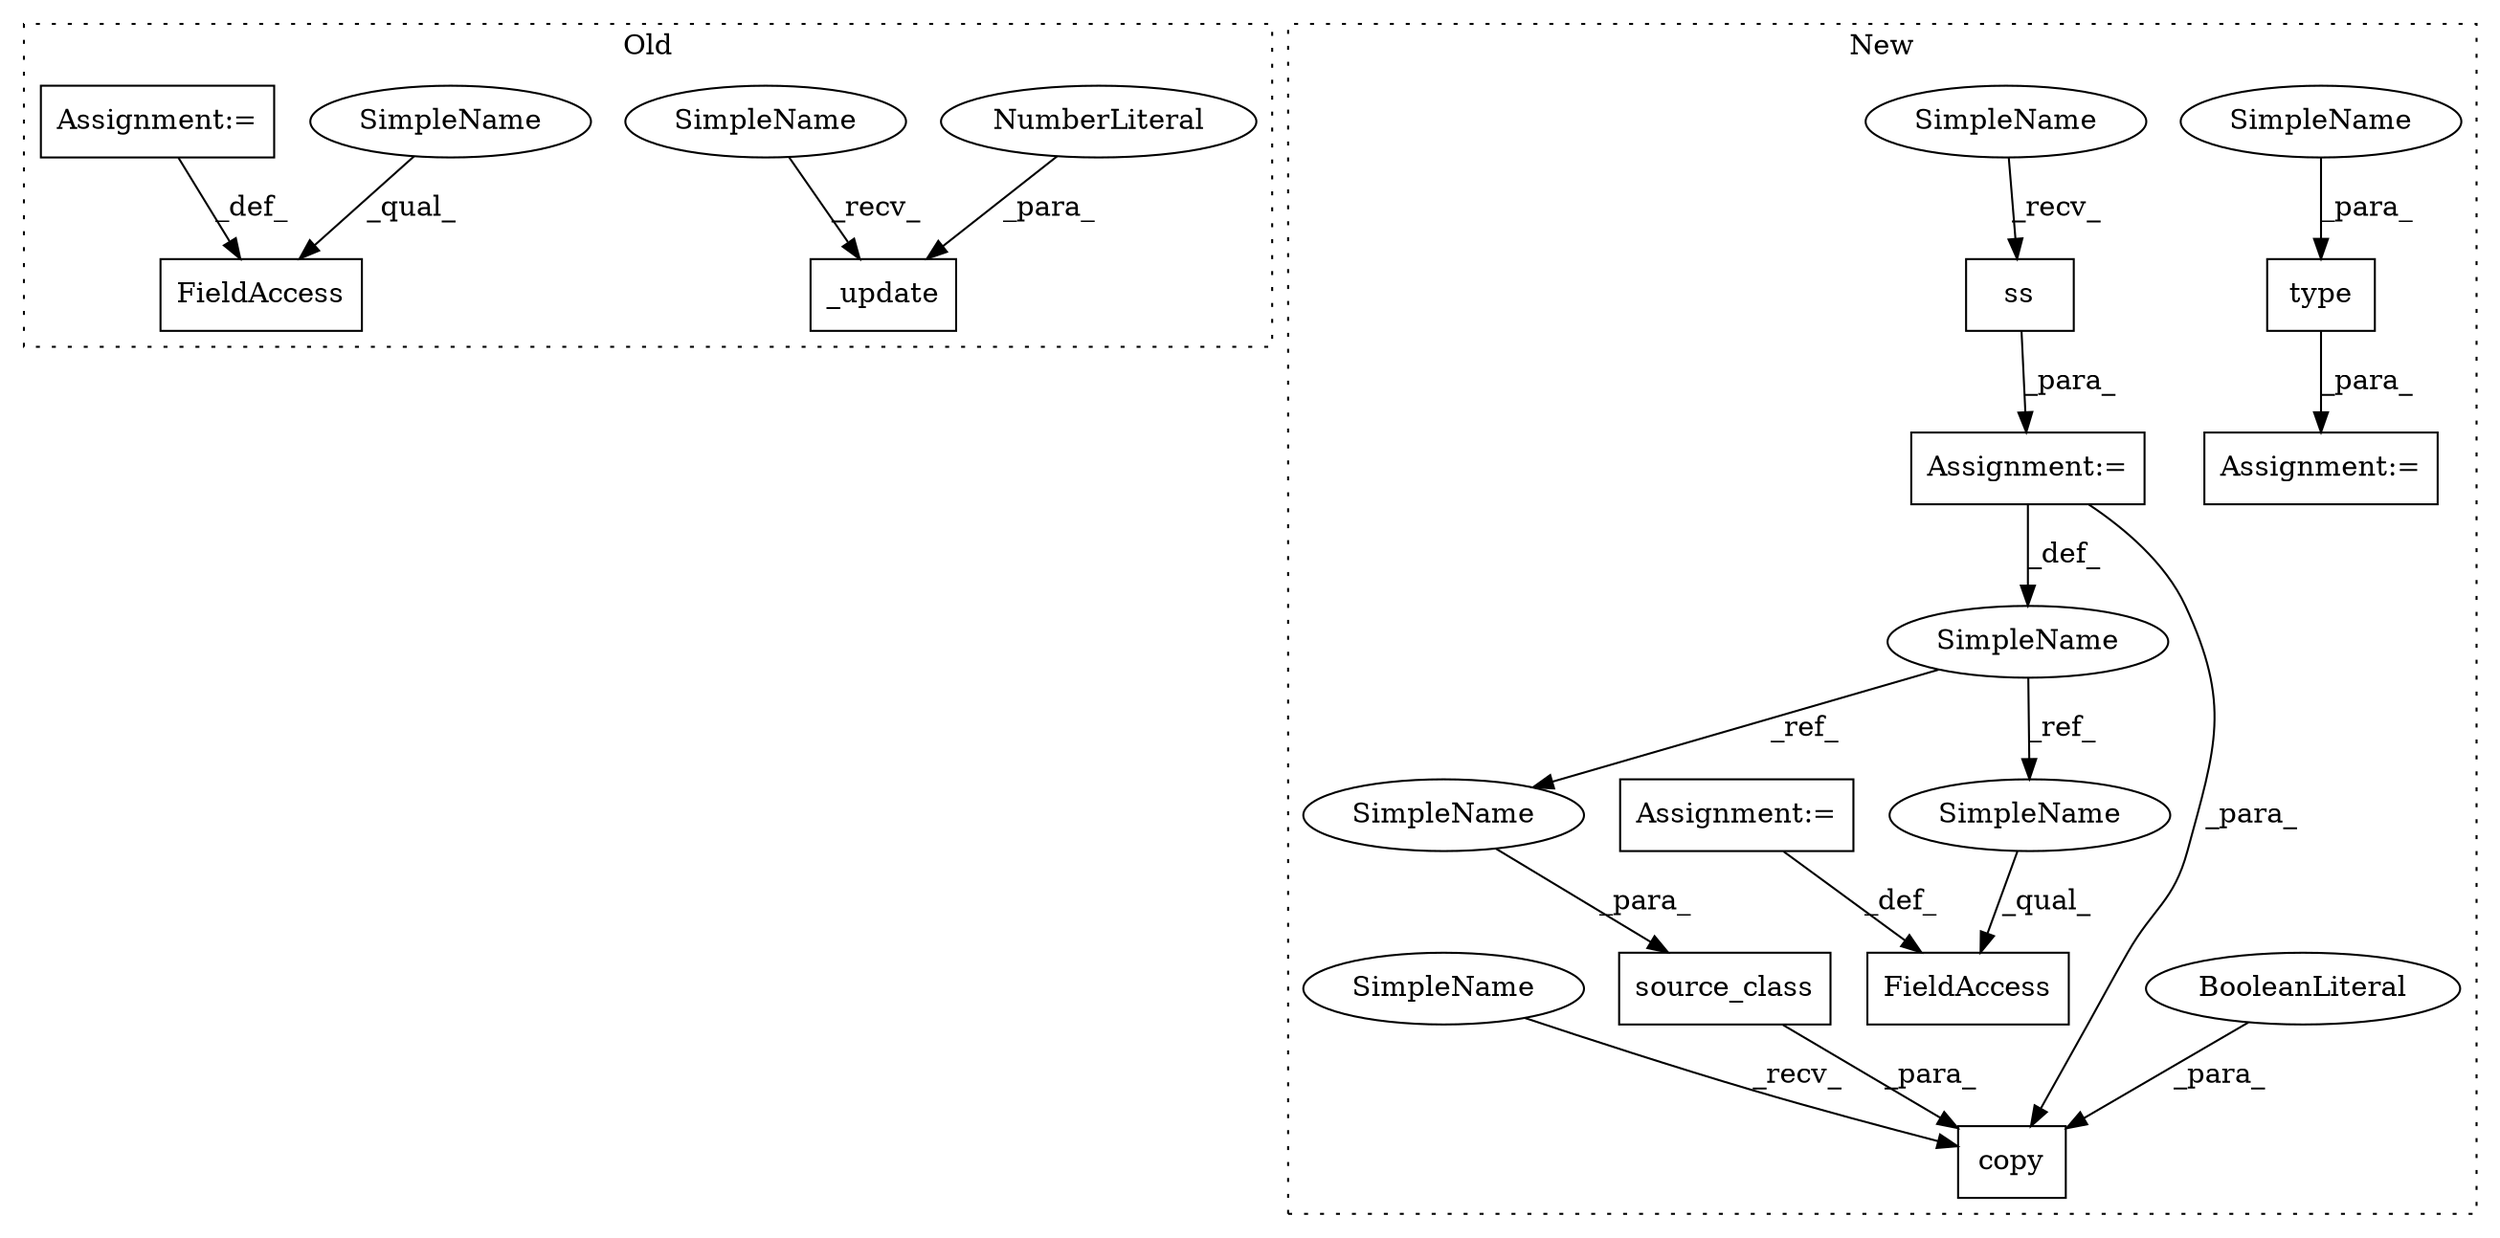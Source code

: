 digraph G {
subgraph cluster0 {
1 [label="_update" a="32" s="8370,8379" l="8,1" shape="box"];
3 [label="NumberLiteral" a="34" s="8378" l="1" shape="ellipse"];
4 [label="FieldAccess" a="22" s="8346" l="7" shape="box"];
11 [label="Assignment:=" a="7" s="8353" l="1" shape="box"];
17 [label="SimpleName" a="42" s="8365" l="4" shape="ellipse"];
18 [label="SimpleName" a="42" s="8346" l="4" shape="ellipse"];
label = "Old";
style="dotted";
}
subgraph cluster1 {
2 [label="ss" a="32" s="8222" l="4" shape="box"];
5 [label="FieldAccess" a="22" s="8232" l="5" shape="box"];
6 [label="SimpleName" a="42" s="8213" l="3" shape="ellipse"];
7 [label="source_class" a="32" s="8284,8300" l="13,1" shape="box"];
8 [label="copy" a="32" s="8279,8307" l="5,1" shape="box"];
9 [label="BooleanLiteral" a="9" s="8302" l="5" shape="ellipse"];
10 [label="type" a="32" s="8258,8267" l="5,1" shape="box"];
12 [label="Assignment:=" a="7" s="8257" l="1" shape="box"];
13 [label="Assignment:=" a="7" s="8237" l="1" shape="box"];
14 [label="Assignment:=" a="7" s="8216" l="1" shape="box"];
15 [label="SimpleName" a="42" s="8297" l="3" shape="ellipse"];
16 [label="SimpleName" a="42" s="8232" l="3" shape="ellipse"];
19 [label="SimpleName" a="42" s="8263" l="4" shape="ellipse"];
20 [label="SimpleName" a="42" s="8217" l="4" shape="ellipse"];
21 [label="SimpleName" a="42" s="8274" l="4" shape="ellipse"];
label = "New";
style="dotted";
}
2 -> 14 [label="_para_"];
3 -> 1 [label="_para_"];
6 -> 15 [label="_ref_"];
6 -> 16 [label="_ref_"];
7 -> 8 [label="_para_"];
9 -> 8 [label="_para_"];
10 -> 12 [label="_para_"];
11 -> 4 [label="_def_"];
13 -> 5 [label="_def_"];
14 -> 8 [label="_para_"];
14 -> 6 [label="_def_"];
15 -> 7 [label="_para_"];
16 -> 5 [label="_qual_"];
17 -> 1 [label="_recv_"];
18 -> 4 [label="_qual_"];
19 -> 10 [label="_para_"];
20 -> 2 [label="_recv_"];
21 -> 8 [label="_recv_"];
}